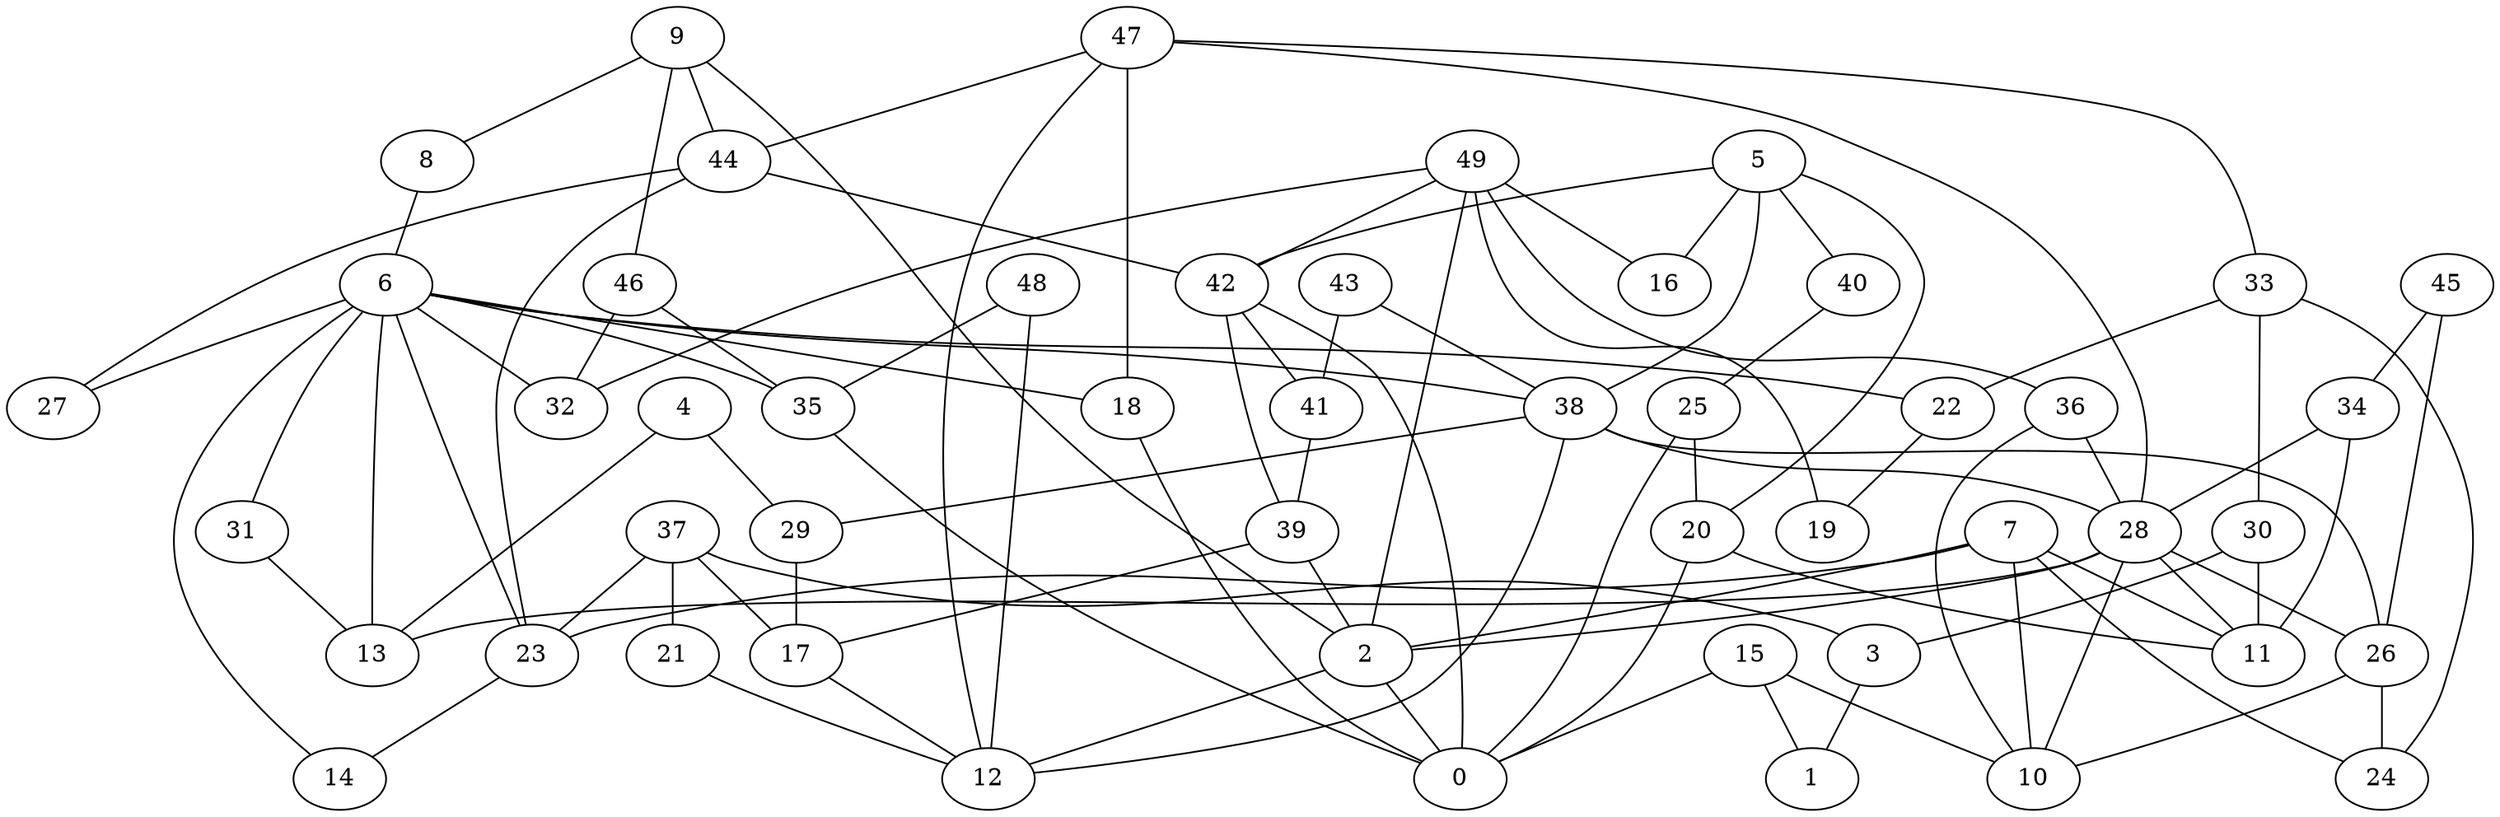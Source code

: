 digraph GG_graph {

subgraph G_graph {
edge [color = black]
"22" -> "19" [dir = none]
"26" -> "24" [dir = none]
"26" -> "10" [dir = none]
"35" -> "0" [dir = none]
"46" -> "32" [dir = none]
"46" -> "35" [dir = none]
"34" -> "11" [dir = none]
"34" -> "28" [dir = none]
"5" -> "38" [dir = none]
"5" -> "42" [dir = none]
"5" -> "20" [dir = none]
"5" -> "40" [dir = none]
"5" -> "16" [dir = none]
"44" -> "23" [dir = none]
"44" -> "27" [dir = none]
"44" -> "42" [dir = none]
"48" -> "35" [dir = none]
"48" -> "12" [dir = none]
"47" -> "28" [dir = none]
"47" -> "18" [dir = none]
"47" -> "12" [dir = none]
"47" -> "33" [dir = none]
"47" -> "44" [dir = none]
"18" -> "0" [dir = none]
"36" -> "28" [dir = none]
"36" -> "10" [dir = none]
"9" -> "2" [dir = none]
"9" -> "46" [dir = none]
"9" -> "44" [dir = none]
"9" -> "8" [dir = none]
"8" -> "6" [dir = none]
"38" -> "29" [dir = none]
"38" -> "12" [dir = none]
"38" -> "28" [dir = none]
"38" -> "26" [dir = none]
"33" -> "30" [dir = none]
"33" -> "22" [dir = none]
"33" -> "24" [dir = none]
"15" -> "10" [dir = none]
"15" -> "0" [dir = none]
"15" -> "1" [dir = none]
"29" -> "17" [dir = none]
"4" -> "13" [dir = none]
"4" -> "29" [dir = none]
"40" -> "25" [dir = none]
"17" -> "12" [dir = none]
"7" -> "10" [dir = none]
"7" -> "23" [dir = none]
"7" -> "2" [dir = none]
"7" -> "11" [dir = none]
"7" -> "24" [dir = none]
"41" -> "39" [dir = none]
"28" -> "13" [dir = none]
"28" -> "26" [dir = none]
"28" -> "2" [dir = none]
"28" -> "11" [dir = none]
"28" -> "10" [dir = none]
"31" -> "13" [dir = none]
"42" -> "0" [dir = none]
"42" -> "39" [dir = none]
"42" -> "41" [dir = none]
"49" -> "16" [dir = none]
"49" -> "32" [dir = none]
"49" -> "42" [dir = none]
"49" -> "36" [dir = none]
"49" -> "2" [dir = none]
"49" -> "19" [dir = none]
"43" -> "41" [dir = none]
"43" -> "38" [dir = none]
"2" -> "12" [dir = none]
"2" -> "0" [dir = none]
"25" -> "0" [dir = none]
"25" -> "20" [dir = none]
"20" -> "0" [dir = none]
"20" -> "11" [dir = none]
"37" -> "17" [dir = none]
"37" -> "23" [dir = none]
"37" -> "21" [dir = none]
"37" -> "3" [dir = none]
"45" -> "26" [dir = none]
"45" -> "34" [dir = none]
"6" -> "35" [dir = none]
"6" -> "23" [dir = none]
"6" -> "22" [dir = none]
"6" -> "18" [dir = none]
"6" -> "32" [dir = none]
"6" -> "38" [dir = none]
"6" -> "14" [dir = none]
"6" -> "31" [dir = none]
"6" -> "27" [dir = none]
"6" -> "13" [dir = none]
"30" -> "3" [dir = none]
"30" -> "11" [dir = none]
"3" -> "1" [dir = none]
"21" -> "12" [dir = none]
"23" -> "14" [dir = none]
"39" -> "17" [dir = none]
"39" -> "2" [dir = none]
}

}
